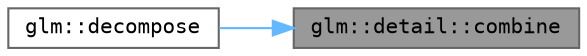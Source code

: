 digraph "glm::detail::combine"
{
 // LATEX_PDF_SIZE
  bgcolor="transparent";
  edge [fontname=Terminal,fontsize=10,labelfontname=Helvetica,labelfontsize=10];
  node [fontname=Terminal,fontsize=10,shape=box,height=0.2,width=0.4];
  rankdir="RL";
  Node1 [label="glm::detail::combine",height=0.2,width=0.4,color="gray40", fillcolor="grey60", style="filled", fontcolor="black",tooltip="Make a linear combination of two vectors and return the result."];
  Node1 -> Node2 [dir="back",color="steelblue1",style="solid"];
  Node2 [label="glm::decompose",height=0.2,width=0.4,color="grey40", fillcolor="white", style="filled",URL="$group__gtx__matrix__decompose.html#gabd7878e1b23aab583bc01040c5ed2b71",tooltip=" "];
}
